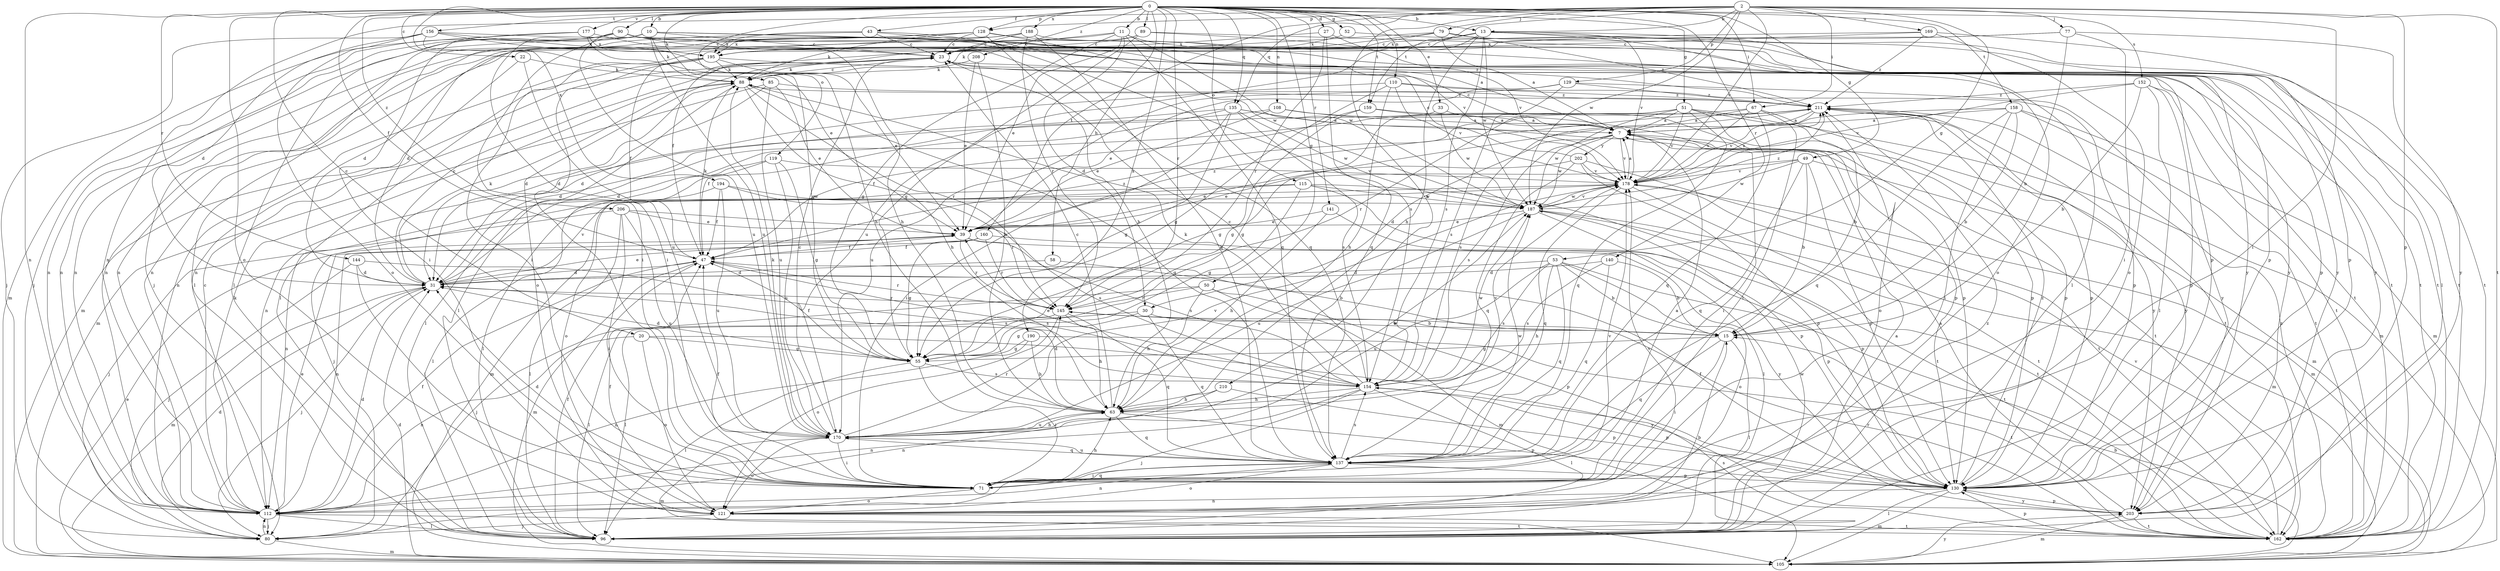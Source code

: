 strict digraph  {
0;
2;
7;
10;
11;
13;
15;
20;
22;
23;
27;
30;
31;
33;
39;
43;
47;
49;
50;
51;
52;
53;
55;
58;
63;
67;
71;
77;
79;
80;
85;
88;
89;
90;
96;
105;
108;
110;
112;
115;
119;
121;
128;
129;
130;
135;
137;
140;
141;
144;
145;
152;
154;
156;
158;
159;
160;
162;
169;
170;
177;
178;
187;
188;
190;
194;
195;
202;
203;
206;
208;
210;
211;
0 -> 10  [label=b];
0 -> 11  [label=b];
0 -> 13  [label=b];
0 -> 20  [label=c];
0 -> 22  [label=c];
0 -> 27  [label=d];
0 -> 33  [label=e];
0 -> 43  [label=f];
0 -> 47  [label=f];
0 -> 49  [label=g];
0 -> 50  [label=g];
0 -> 51  [label=g];
0 -> 52  [label=g];
0 -> 58  [label=h];
0 -> 67  [label=i];
0 -> 85  [label=k];
0 -> 89  [label=l];
0 -> 90  [label=l];
0 -> 108  [label=n];
0 -> 110  [label=n];
0 -> 112  [label=n];
0 -> 115  [label=o];
0 -> 119  [label=o];
0 -> 121  [label=o];
0 -> 128  [label=p];
0 -> 135  [label=q];
0 -> 140  [label=r];
0 -> 141  [label=r];
0 -> 144  [label=r];
0 -> 145  [label=r];
0 -> 152  [label=s];
0 -> 156  [label=t];
0 -> 158  [label=t];
0 -> 159  [label=t];
0 -> 177  [label=v];
0 -> 188  [label=x];
0 -> 190  [label=x];
0 -> 194  [label=x];
0 -> 206  [label=z];
0 -> 208  [label=z];
2 -> 13  [label=b];
2 -> 53  [label=g];
2 -> 67  [label=i];
2 -> 71  [label=i];
2 -> 77  [label=j];
2 -> 79  [label=j];
2 -> 112  [label=n];
2 -> 128  [label=p];
2 -> 129  [label=p];
2 -> 130  [label=p];
2 -> 135  [label=q];
2 -> 159  [label=t];
2 -> 160  [label=t];
2 -> 162  [label=t];
2 -> 169  [label=u];
2 -> 178  [label=v];
2 -> 187  [label=w];
2 -> 210  [label=z];
7 -> 23  [label=c];
7 -> 30  [label=d];
7 -> 71  [label=i];
7 -> 154  [label=s];
7 -> 162  [label=t];
7 -> 178  [label=v];
7 -> 187  [label=w];
7 -> 202  [label=y];
10 -> 23  [label=c];
10 -> 71  [label=i];
10 -> 88  [label=k];
10 -> 96  [label=l];
10 -> 112  [label=n];
10 -> 130  [label=p];
10 -> 170  [label=u];
10 -> 178  [label=v];
10 -> 203  [label=y];
11 -> 7  [label=a];
11 -> 23  [label=c];
11 -> 30  [label=d];
11 -> 31  [label=d];
11 -> 39  [label=e];
11 -> 55  [label=g];
11 -> 137  [label=q];
11 -> 187  [label=w];
13 -> 23  [label=c];
13 -> 63  [label=h];
13 -> 88  [label=k];
13 -> 96  [label=l];
13 -> 121  [label=o];
13 -> 154  [label=s];
13 -> 162  [label=t];
13 -> 170  [label=u];
13 -> 178  [label=v];
13 -> 187  [label=w];
15 -> 55  [label=g];
15 -> 71  [label=i];
15 -> 96  [label=l];
15 -> 137  [label=q];
20 -> 55  [label=g];
20 -> 112  [label=n];
20 -> 121  [label=o];
20 -> 203  [label=y];
22 -> 88  [label=k];
22 -> 105  [label=m];
22 -> 170  [label=u];
23 -> 88  [label=k];
23 -> 121  [label=o];
23 -> 130  [label=p];
27 -> 137  [label=q];
27 -> 145  [label=r];
27 -> 178  [label=v];
27 -> 195  [label=x];
30 -> 15  [label=b];
30 -> 55  [label=g];
30 -> 96  [label=l];
30 -> 137  [label=q];
31 -> 23  [label=c];
31 -> 39  [label=e];
31 -> 80  [label=j];
31 -> 88  [label=k];
31 -> 105  [label=m];
31 -> 145  [label=r];
31 -> 178  [label=v];
33 -> 7  [label=a];
33 -> 112  [label=n];
33 -> 187  [label=w];
39 -> 47  [label=f];
39 -> 145  [label=r];
39 -> 154  [label=s];
39 -> 203  [label=y];
39 -> 211  [label=z];
43 -> 23  [label=c];
43 -> 112  [label=n];
43 -> 154  [label=s];
43 -> 162  [label=t];
43 -> 195  [label=x];
47 -> 31  [label=d];
47 -> 88  [label=k];
47 -> 105  [label=m];
47 -> 145  [label=r];
47 -> 154  [label=s];
47 -> 211  [label=z];
49 -> 15  [label=b];
49 -> 39  [label=e];
49 -> 105  [label=m];
49 -> 130  [label=p];
49 -> 137  [label=q];
49 -> 178  [label=v];
49 -> 187  [label=w];
50 -> 63  [label=h];
50 -> 80  [label=j];
50 -> 105  [label=m];
50 -> 130  [label=p];
50 -> 145  [label=r];
51 -> 7  [label=a];
51 -> 15  [label=b];
51 -> 55  [label=g];
51 -> 105  [label=m];
51 -> 130  [label=p];
51 -> 137  [label=q];
51 -> 145  [label=r];
51 -> 178  [label=v];
51 -> 187  [label=w];
52 -> 162  [label=t];
52 -> 195  [label=x];
53 -> 15  [label=b];
53 -> 31  [label=d];
53 -> 63  [label=h];
53 -> 121  [label=o];
53 -> 137  [label=q];
53 -> 154  [label=s];
53 -> 162  [label=t];
53 -> 170  [label=u];
55 -> 31  [label=d];
55 -> 47  [label=f];
55 -> 71  [label=i];
55 -> 96  [label=l];
55 -> 154  [label=s];
58 -> 15  [label=b];
58 -> 31  [label=d];
63 -> 23  [label=c];
63 -> 31  [label=d];
63 -> 130  [label=p];
63 -> 137  [label=q];
63 -> 170  [label=u];
63 -> 178  [label=v];
67 -> 7  [label=a];
67 -> 31  [label=d];
67 -> 71  [label=i];
67 -> 137  [label=q];
67 -> 178  [label=v];
67 -> 203  [label=y];
71 -> 7  [label=a];
71 -> 31  [label=d];
71 -> 47  [label=f];
71 -> 63  [label=h];
71 -> 121  [label=o];
71 -> 137  [label=q];
71 -> 178  [label=v];
77 -> 15  [label=b];
77 -> 71  [label=i];
77 -> 112  [label=n];
77 -> 195  [label=x];
77 -> 203  [label=y];
79 -> 7  [label=a];
79 -> 23  [label=c];
79 -> 47  [label=f];
79 -> 112  [label=n];
79 -> 130  [label=p];
79 -> 211  [label=z];
80 -> 31  [label=d];
80 -> 105  [label=m];
80 -> 112  [label=n];
85 -> 31  [label=d];
85 -> 39  [label=e];
85 -> 105  [label=m];
85 -> 170  [label=u];
85 -> 211  [label=z];
88 -> 23  [label=c];
88 -> 31  [label=d];
88 -> 63  [label=h];
88 -> 96  [label=l];
88 -> 137  [label=q];
88 -> 145  [label=r];
88 -> 211  [label=z];
89 -> 23  [label=c];
89 -> 55  [label=g];
89 -> 112  [label=n];
89 -> 162  [label=t];
89 -> 203  [label=y];
90 -> 23  [label=c];
90 -> 71  [label=i];
90 -> 80  [label=j];
90 -> 96  [label=l];
90 -> 112  [label=n];
90 -> 137  [label=q];
90 -> 162  [label=t];
90 -> 170  [label=u];
90 -> 211  [label=z];
96 -> 7  [label=a];
96 -> 15  [label=b];
96 -> 47  [label=f];
96 -> 187  [label=w];
96 -> 211  [label=z];
105 -> 15  [label=b];
105 -> 31  [label=d];
105 -> 39  [label=e];
105 -> 203  [label=y];
108 -> 7  [label=a];
108 -> 39  [label=e];
108 -> 96  [label=l];
108 -> 130  [label=p];
110 -> 31  [label=d];
110 -> 55  [label=g];
110 -> 63  [label=h];
110 -> 130  [label=p];
110 -> 178  [label=v];
110 -> 211  [label=z];
112 -> 23  [label=c];
112 -> 31  [label=d];
112 -> 39  [label=e];
112 -> 47  [label=f];
112 -> 80  [label=j];
112 -> 88  [label=k];
112 -> 96  [label=l];
112 -> 162  [label=t];
115 -> 55  [label=g];
115 -> 105  [label=m];
115 -> 112  [label=n];
115 -> 130  [label=p];
115 -> 162  [label=t];
115 -> 187  [label=w];
119 -> 55  [label=g];
119 -> 96  [label=l];
119 -> 121  [label=o];
119 -> 170  [label=u];
119 -> 178  [label=v];
121 -> 47  [label=f];
121 -> 80  [label=j];
121 -> 162  [label=t];
121 -> 178  [label=v];
128 -> 23  [label=c];
128 -> 31  [label=d];
128 -> 63  [label=h];
128 -> 80  [label=j];
128 -> 88  [label=k];
128 -> 187  [label=w];
128 -> 195  [label=x];
128 -> 203  [label=y];
129 -> 39  [label=e];
129 -> 154  [label=s];
129 -> 170  [label=u];
129 -> 203  [label=y];
129 -> 211  [label=z];
130 -> 47  [label=f];
130 -> 96  [label=l];
130 -> 105  [label=m];
130 -> 112  [label=n];
130 -> 203  [label=y];
130 -> 211  [label=z];
135 -> 7  [label=a];
135 -> 31  [label=d];
135 -> 47  [label=f];
135 -> 55  [label=g];
135 -> 71  [label=i];
135 -> 130  [label=p];
135 -> 154  [label=s];
135 -> 187  [label=w];
137 -> 71  [label=i];
137 -> 112  [label=n];
137 -> 121  [label=o];
137 -> 130  [label=p];
137 -> 154  [label=s];
137 -> 170  [label=u];
137 -> 187  [label=w];
140 -> 15  [label=b];
140 -> 31  [label=d];
140 -> 137  [label=q];
140 -> 154  [label=s];
141 -> 39  [label=e];
141 -> 63  [label=h];
141 -> 130  [label=p];
144 -> 31  [label=d];
144 -> 71  [label=i];
144 -> 80  [label=j];
144 -> 154  [label=s];
145 -> 15  [label=b];
145 -> 63  [label=h];
145 -> 96  [label=l];
145 -> 121  [label=o];
145 -> 137  [label=q];
152 -> 15  [label=b];
152 -> 96  [label=l];
152 -> 130  [label=p];
152 -> 162  [label=t];
152 -> 178  [label=v];
152 -> 211  [label=z];
154 -> 23  [label=c];
154 -> 39  [label=e];
154 -> 63  [label=h];
154 -> 80  [label=j];
154 -> 88  [label=k];
154 -> 96  [label=l];
154 -> 112  [label=n];
154 -> 130  [label=p];
154 -> 187  [label=w];
156 -> 31  [label=d];
156 -> 39  [label=e];
156 -> 63  [label=h];
156 -> 80  [label=j];
156 -> 121  [label=o];
156 -> 130  [label=p];
156 -> 195  [label=x];
158 -> 7  [label=a];
158 -> 15  [label=b];
158 -> 55  [label=g];
158 -> 71  [label=i];
158 -> 105  [label=m];
158 -> 137  [label=q];
158 -> 162  [label=t];
159 -> 7  [label=a];
159 -> 47  [label=f];
159 -> 55  [label=g];
159 -> 130  [label=p];
160 -> 47  [label=f];
160 -> 55  [label=g];
160 -> 112  [label=n];
160 -> 130  [label=p];
160 -> 145  [label=r];
162 -> 130  [label=p];
162 -> 145  [label=r];
162 -> 154  [label=s];
162 -> 178  [label=v];
162 -> 211  [label=z];
169 -> 23  [label=c];
169 -> 96  [label=l];
169 -> 121  [label=o];
169 -> 195  [label=x];
169 -> 211  [label=z];
170 -> 23  [label=c];
170 -> 63  [label=h];
170 -> 71  [label=i];
170 -> 88  [label=k];
170 -> 105  [label=m];
170 -> 121  [label=o];
170 -> 137  [label=q];
170 -> 145  [label=r];
170 -> 178  [label=v];
170 -> 187  [label=w];
177 -> 55  [label=g];
177 -> 63  [label=h];
177 -> 71  [label=i];
177 -> 105  [label=m];
177 -> 195  [label=x];
178 -> 7  [label=a];
178 -> 80  [label=j];
178 -> 105  [label=m];
178 -> 137  [label=q];
178 -> 162  [label=t];
178 -> 187  [label=w];
178 -> 211  [label=z];
187 -> 39  [label=e];
187 -> 96  [label=l];
187 -> 105  [label=m];
187 -> 162  [label=t];
187 -> 170  [label=u];
187 -> 178  [label=v];
187 -> 211  [label=z];
188 -> 23  [label=c];
188 -> 71  [label=i];
188 -> 112  [label=n];
188 -> 137  [label=q];
188 -> 145  [label=r];
188 -> 203  [label=y];
190 -> 55  [label=g];
190 -> 63  [label=h];
190 -> 112  [label=n];
190 -> 162  [label=t];
194 -> 47  [label=f];
194 -> 96  [label=l];
194 -> 145  [label=r];
194 -> 170  [label=u];
194 -> 187  [label=w];
195 -> 39  [label=e];
195 -> 47  [label=f];
195 -> 71  [label=i];
195 -> 88  [label=k];
195 -> 96  [label=l];
195 -> 112  [label=n];
195 -> 162  [label=t];
202 -> 23  [label=c];
202 -> 39  [label=e];
202 -> 130  [label=p];
202 -> 137  [label=q];
202 -> 162  [label=t];
202 -> 178  [label=v];
203 -> 7  [label=a];
203 -> 105  [label=m];
203 -> 130  [label=p];
203 -> 162  [label=t];
206 -> 39  [label=e];
206 -> 71  [label=i];
206 -> 80  [label=j];
206 -> 96  [label=l];
206 -> 154  [label=s];
206 -> 170  [label=u];
208 -> 39  [label=e];
208 -> 63  [label=h];
208 -> 88  [label=k];
210 -> 63  [label=h];
210 -> 112  [label=n];
210 -> 130  [label=p];
211 -> 7  [label=a];
211 -> 121  [label=o];
211 -> 130  [label=p];
211 -> 154  [label=s];
211 -> 162  [label=t];
211 -> 178  [label=v];
211 -> 203  [label=y];
}
